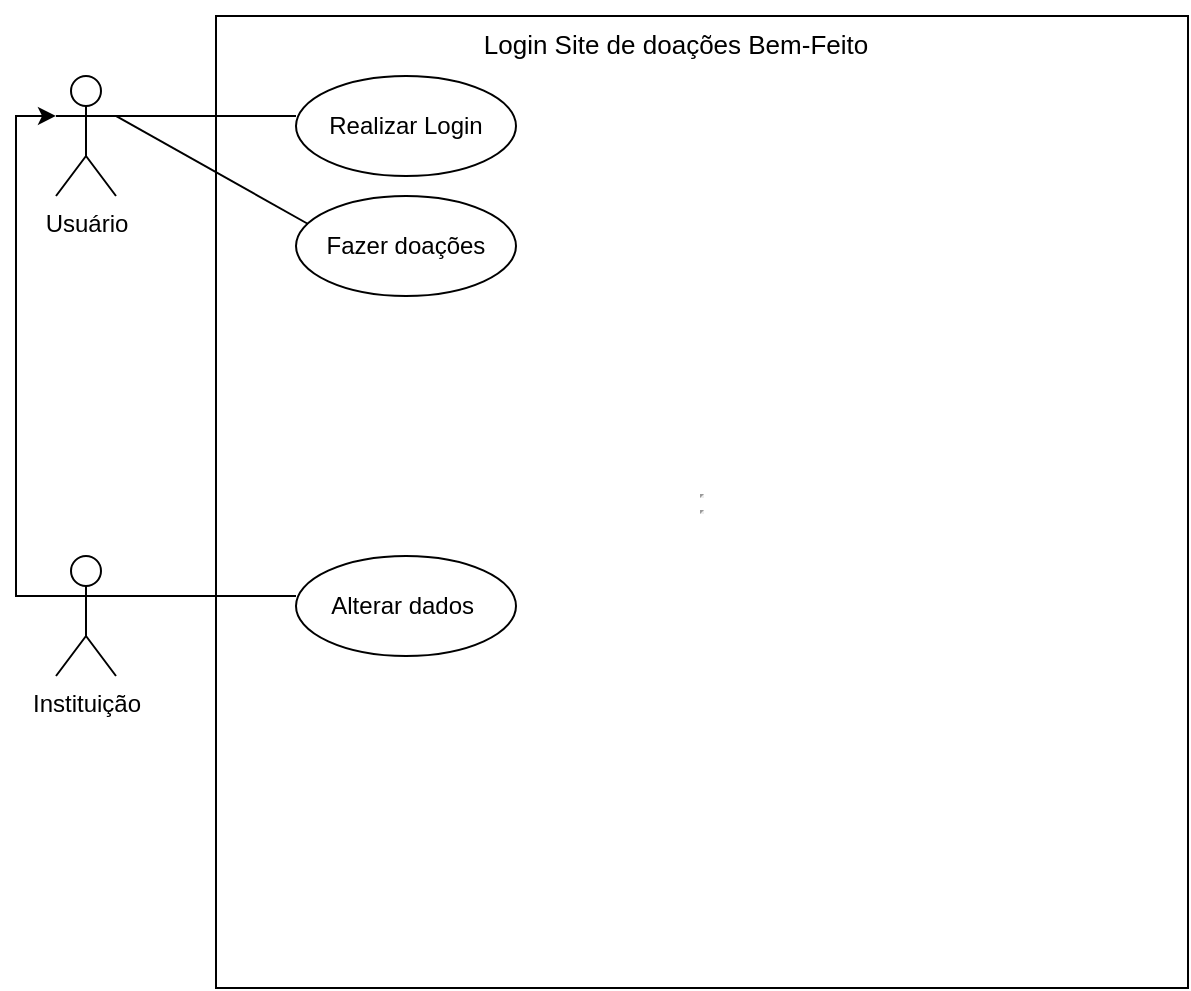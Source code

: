 <mxfile version="27.1.6">
  <diagram name="Página-1" id="vyKvVYCuz1J2oj9MiSdE">
    <mxGraphModel dx="872" dy="1642" grid="1" gridSize="10" guides="1" tooltips="1" connect="1" arrows="1" fold="1" page="1" pageScale="1" pageWidth="827" pageHeight="1169" math="0" shadow="0">
      <root>
        <mxCell id="0" />
        <mxCell id="1" parent="0" />
        <mxCell id="e7VwcULazJnpzLRZF0wZ-1" value="Usuário" style="shape=umlActor;verticalLabelPosition=bottom;verticalAlign=top;html=1;outlineConnect=0;" parent="1" vertex="1">
          <mxGeometry x="80" y="-590" width="30" height="60" as="geometry" />
        </mxCell>
        <mxCell id="e7VwcULazJnpzLRZF0wZ-2" value="&lt;hr&gt;&lt;hr&gt;" style="whiteSpace=wrap;html=1;aspect=fixed;" parent="1" vertex="1">
          <mxGeometry x="160" y="-620" width="486" height="486" as="geometry" />
        </mxCell>
        <mxCell id="e7VwcULazJnpzLRZF0wZ-3" value="Instituição" style="shape=umlActor;verticalLabelPosition=bottom;verticalAlign=top;html=1;outlineConnect=0;" parent="1" vertex="1">
          <mxGeometry x="80" y="-350" width="30" height="60" as="geometry" />
        </mxCell>
        <mxCell id="e7VwcULazJnpzLRZF0wZ-4" value="Realizar Login" style="ellipse;whiteSpace=wrap;html=1;" parent="1" vertex="1">
          <mxGeometry x="200" y="-590" width="110" height="50" as="geometry" />
        </mxCell>
        <UserObject label="&lt;font style=&quot;font-size: 13px;&quot;&gt;Login Site de doações Bem-Feito&lt;/font&gt;" placeholders="1" name="Variable" id="e7VwcULazJnpzLRZF0wZ-6">
          <mxCell style="text;html=1;strokeColor=none;fillColor=none;align=center;verticalAlign=middle;whiteSpace=wrap;overflow=hidden;" parent="1" vertex="1">
            <mxGeometry x="270" y="-628" width="240" height="44" as="geometry" />
          </mxCell>
        </UserObject>
        <mxCell id="e7VwcULazJnpzLRZF0wZ-9" style="edgeStyle=orthogonalEdgeStyle;rounded=0;orthogonalLoop=1;jettySize=auto;html=1;exitX=0;exitY=0.333;exitDx=0;exitDy=0;exitPerimeter=0;entryX=0;entryY=0.333;entryDx=0;entryDy=0;entryPerimeter=0;" parent="1" source="e7VwcULazJnpzLRZF0wZ-3" target="e7VwcULazJnpzLRZF0wZ-1" edge="1">
          <mxGeometry relative="1" as="geometry" />
        </mxCell>
        <mxCell id="e7VwcULazJnpzLRZF0wZ-15" value="" style="edgeStyle=none;orthogonalLoop=1;jettySize=auto;html=1;rounded=0;endArrow=none;startFill=0;" parent="1" edge="1">
          <mxGeometry width="100" relative="1" as="geometry">
            <mxPoint x="110" y="-570" as="sourcePoint" />
            <mxPoint x="200" y="-570" as="targetPoint" />
            <Array as="points">
              <mxPoint x="160" y="-570" />
            </Array>
          </mxGeometry>
        </mxCell>
        <mxCell id="e7VwcULazJnpzLRZF0wZ-22" value="Fazer doações" style="ellipse;whiteSpace=wrap;html=1;" parent="1" vertex="1">
          <mxGeometry x="200" y="-530" width="110" height="50" as="geometry" />
        </mxCell>
        <mxCell id="VftM1EwZa3hSBhcoJhMB-1" value="" style="edgeStyle=none;orthogonalLoop=1;jettySize=auto;html=1;rounded=0;endArrow=none;startFill=0;entryX=0.055;entryY=0.28;entryDx=0;entryDy=0;entryPerimeter=0;" edge="1" parent="1" target="e7VwcULazJnpzLRZF0wZ-22">
          <mxGeometry width="100" relative="1" as="geometry">
            <mxPoint x="109.93" y="-570.1" as="sourcePoint" />
            <mxPoint x="200" y="-520" as="targetPoint" />
            <Array as="points" />
          </mxGeometry>
        </mxCell>
        <mxCell id="VftM1EwZa3hSBhcoJhMB-2" value="Alterar dados&amp;nbsp;" style="ellipse;whiteSpace=wrap;html=1;" vertex="1" parent="1">
          <mxGeometry x="200" y="-350" width="110" height="50" as="geometry" />
        </mxCell>
        <mxCell id="VftM1EwZa3hSBhcoJhMB-3" value="" style="edgeStyle=none;orthogonalLoop=1;jettySize=auto;html=1;rounded=0;endArrow=none;startFill=0;" edge="1" parent="1">
          <mxGeometry width="100" relative="1" as="geometry">
            <mxPoint x="110" y="-330" as="sourcePoint" />
            <mxPoint x="200" y="-330" as="targetPoint" />
            <Array as="points">
              <mxPoint x="160" y="-330" />
            </Array>
          </mxGeometry>
        </mxCell>
      </root>
    </mxGraphModel>
  </diagram>
</mxfile>
